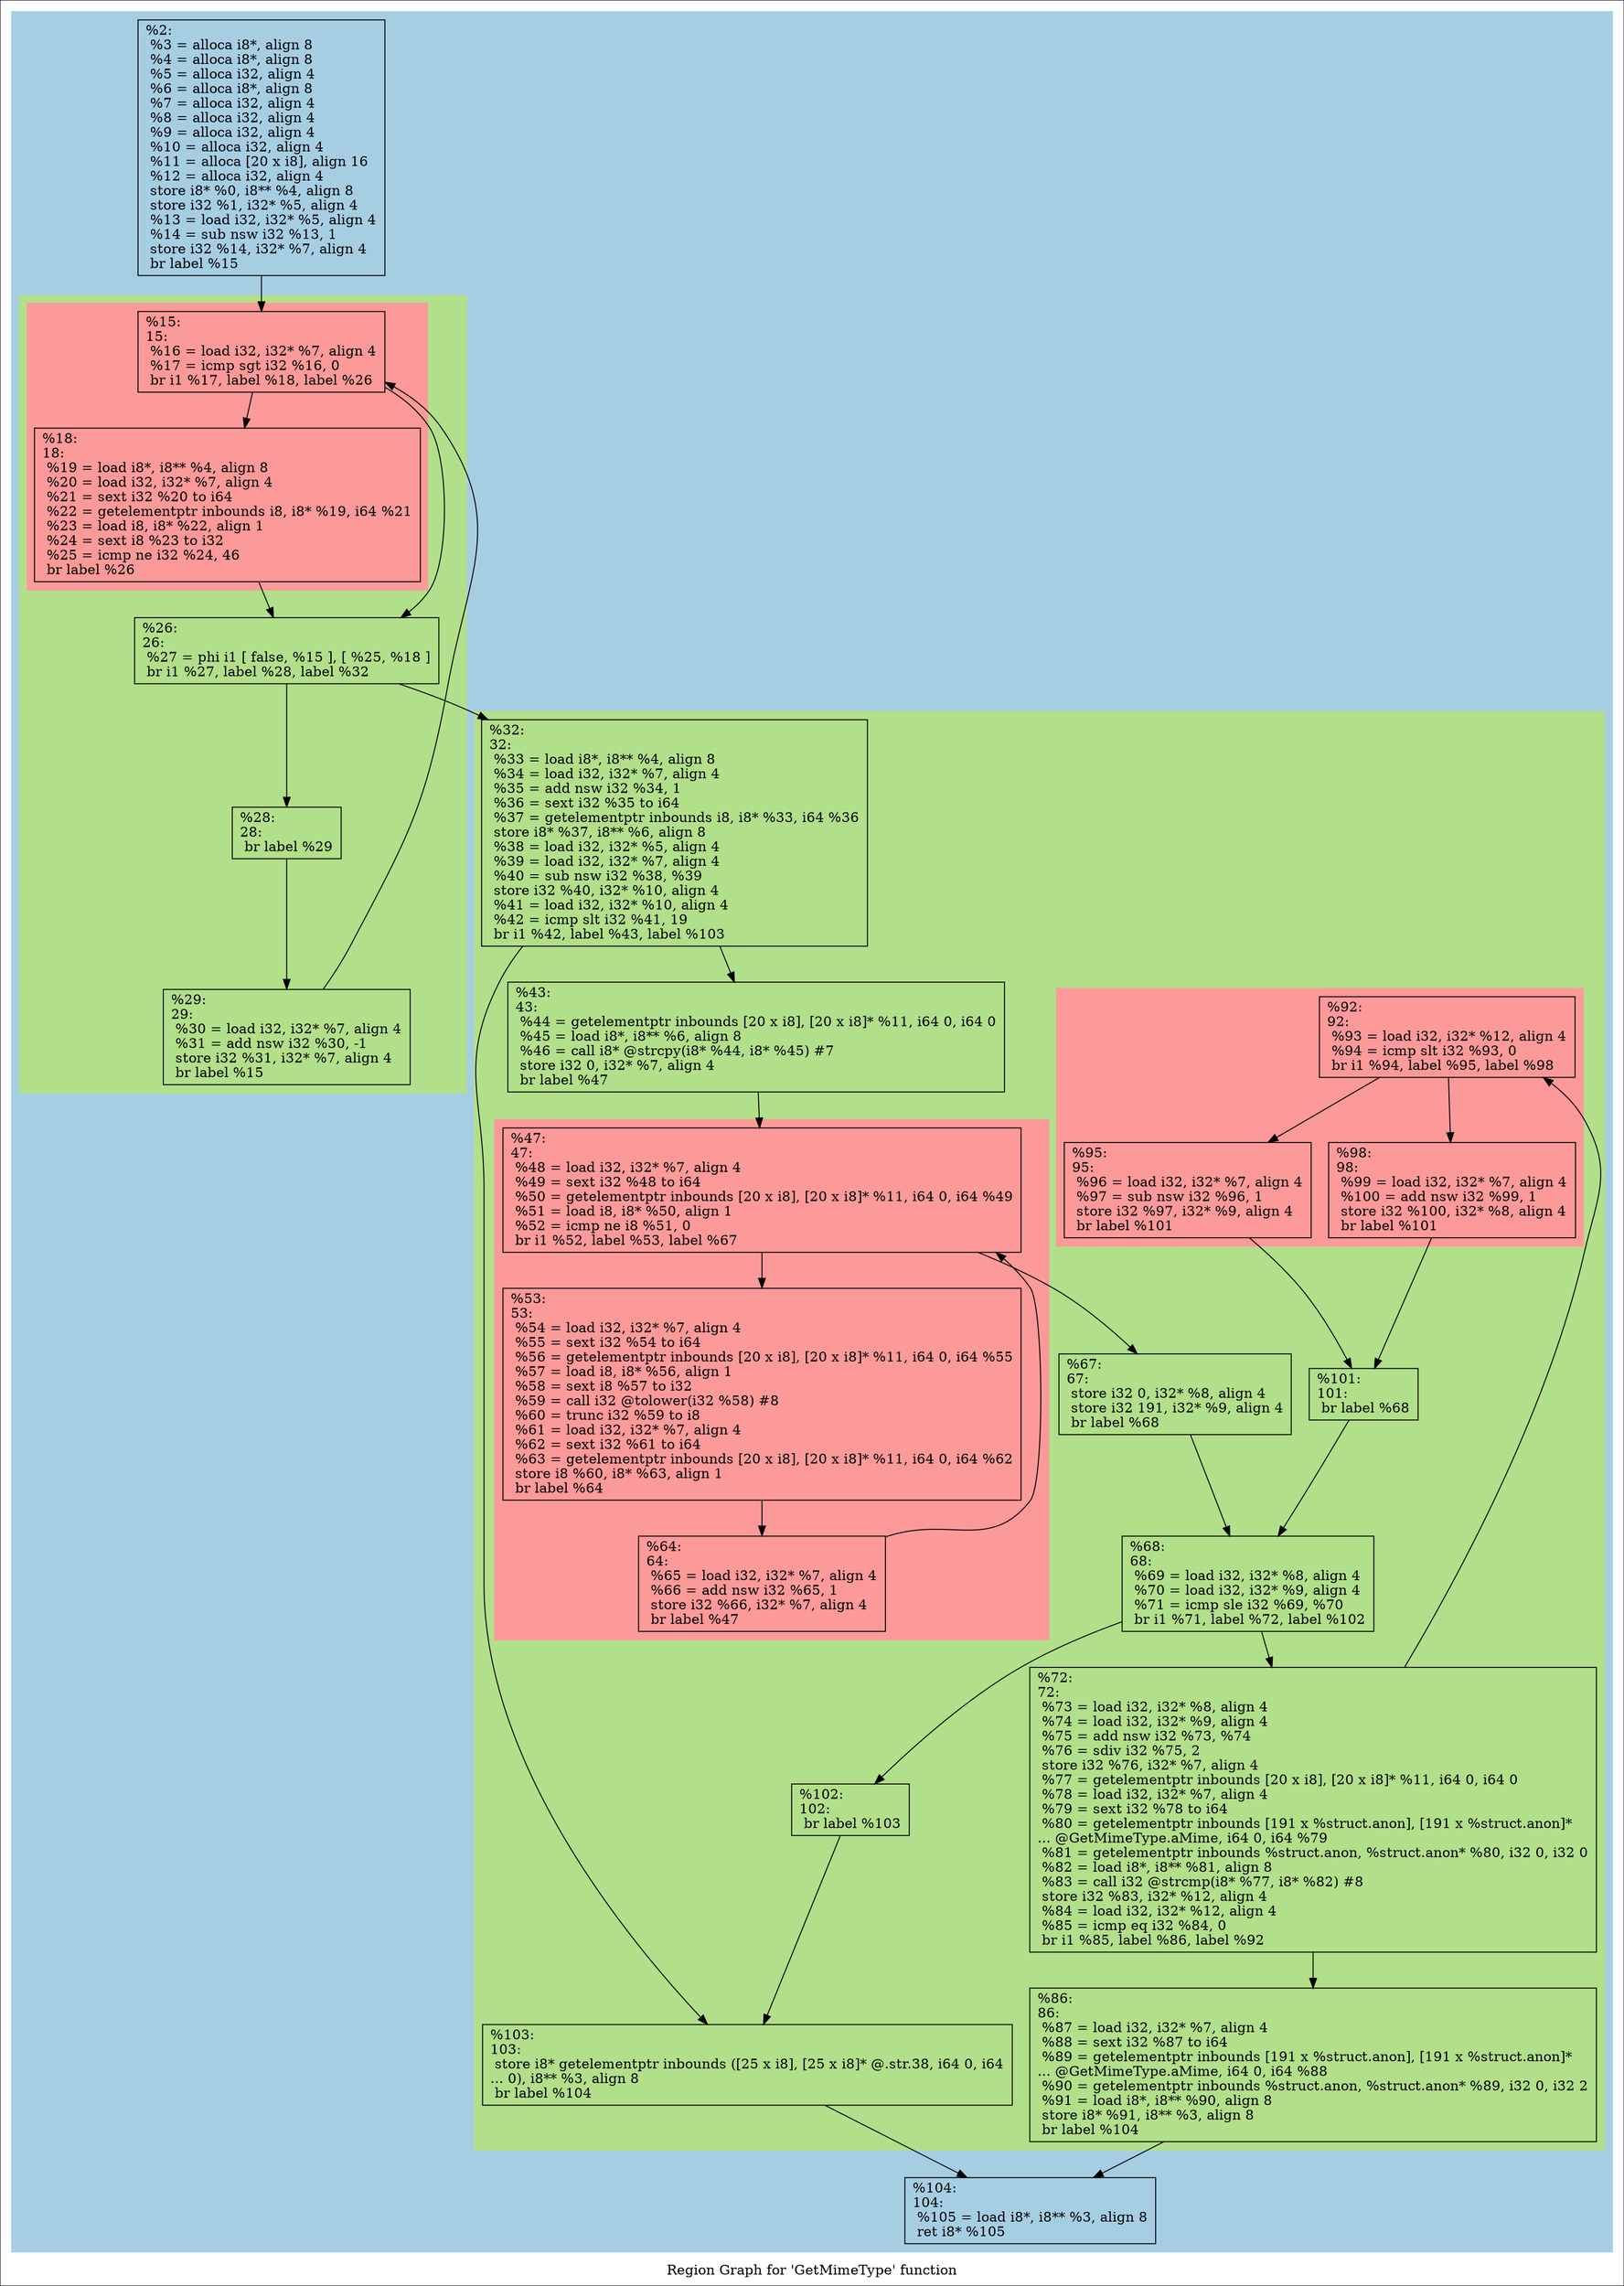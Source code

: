 digraph "Region Graph for 'GetMimeType' function" {
	label="Region Graph for 'GetMimeType' function";

	Node0xc4f390 [shape=record,label="{%2:\l  %3 = alloca i8*, align 8\l  %4 = alloca i8*, align 8\l  %5 = alloca i32, align 4\l  %6 = alloca i8*, align 8\l  %7 = alloca i32, align 4\l  %8 = alloca i32, align 4\l  %9 = alloca i32, align 4\l  %10 = alloca i32, align 4\l  %11 = alloca [20 x i8], align 16\l  %12 = alloca i32, align 4\l  store i8* %0, i8** %4, align 8\l  store i32 %1, i32* %5, align 4\l  %13 = load i32, i32* %5, align 4\l  %14 = sub nsw i32 %13, 1\l  store i32 %14, i32* %7, align 4\l  br label %15\l}"];
	Node0xc4f390 -> Node0xc50e60;
	Node0xc50e60 [shape=record,label="{%15:\l15:                                               \l  %16 = load i32, i32* %7, align 4\l  %17 = icmp sgt i32 %16, 0\l  br i1 %17, label %18, label %26\l}"];
	Node0xc50e60 -> Node0xc52740;
	Node0xc50e60 -> Node0xc521c0;
	Node0xc52740 [shape=record,label="{%18:\l18:                                               \l  %19 = load i8*, i8** %4, align 8\l  %20 = load i32, i32* %7, align 4\l  %21 = sext i32 %20 to i64\l  %22 = getelementptr inbounds i8, i8* %19, i64 %21\l  %23 = load i8, i8* %22, align 1\l  %24 = sext i8 %23 to i32\l  %25 = icmp ne i32 %24, 46\l  br label %26\l}"];
	Node0xc52740 -> Node0xc521c0;
	Node0xc521c0 [shape=record,label="{%26:\l26:                                               \l  %27 = phi i1 [ false, %15 ], [ %25, %18 ]\l  br i1 %27, label %28, label %32\l}"];
	Node0xc521c0 -> Node0xc51b40;
	Node0xc521c0 -> Node0xc51a10;
	Node0xc51b40 [shape=record,label="{%28:\l28:                                               \l  br label %29\l}"];
	Node0xc51b40 -> Node0xc518e0;
	Node0xc518e0 [shape=record,label="{%29:\l29:                                               \l  %30 = load i32, i32* %7, align 4\l  %31 = add nsw i32 %30, -1\l  store i32 %31, i32* %7, align 4\l  br label %15\l}"];
	Node0xc518e0 -> Node0xc50e60[constraint=false];
	Node0xc51a10 [shape=record,label="{%32:\l32:                                               \l  %33 = load i8*, i8** %4, align 8\l  %34 = load i32, i32* %7, align 4\l  %35 = add nsw i32 %34, 1\l  %36 = sext i32 %35 to i64\l  %37 = getelementptr inbounds i8, i8* %33, i64 %36\l  store i8* %37, i8** %6, align 8\l  %38 = load i32, i32* %5, align 4\l  %39 = load i32, i32* %7, align 4\l  %40 = sub nsw i32 %38, %39\l  store i32 %40, i32* %10, align 4\l  %41 = load i32, i32* %10, align 4\l  %42 = icmp slt i32 %41, 19\l  br i1 %42, label %43, label %103\l}"];
	Node0xc51a10 -> Node0xc514e0;
	Node0xc51a10 -> Node0xc51260;
	Node0xc514e0 [shape=record,label="{%43:\l43:                                               \l  %44 = getelementptr inbounds [20 x i8], [20 x i8]* %11, i64 0, i64 0\l  %45 = load i8*, i8** %6, align 8\l  %46 = call i8* @strcpy(i8* %44, i8* %45) #7\l  store i32 0, i32* %7, align 4\l  br label %47\l}"];
	Node0xc514e0 -> Node0xc52b50;
	Node0xc52b50 [shape=record,label="{%47:\l47:                                               \l  %48 = load i32, i32* %7, align 4\l  %49 = sext i32 %48 to i64\l  %50 = getelementptr inbounds [20 x i8], [20 x i8]* %11, i64 0, i64 %49\l  %51 = load i8, i8* %50, align 1\l  %52 = icmp ne i8 %51, 0\l  br i1 %52, label %53, label %67\l}"];
	Node0xc52b50 -> Node0xc56470;
	Node0xc52b50 -> Node0xc55670;
	Node0xc56470 [shape=record,label="{%53:\l53:                                               \l  %54 = load i32, i32* %7, align 4\l  %55 = sext i32 %54 to i64\l  %56 = getelementptr inbounds [20 x i8], [20 x i8]* %11, i64 0, i64 %55\l  %57 = load i8, i8* %56, align 1\l  %58 = sext i8 %57 to i32\l  %59 = call i32 @tolower(i32 %58) #8\l  %60 = trunc i32 %59 to i8\l  %61 = load i32, i32* %7, align 4\l  %62 = sext i32 %61 to i64\l  %63 = getelementptr inbounds [20 x i8], [20 x i8]* %11, i64 0, i64 %62\l  store i8 %60, i8* %63, align 1\l  br label %64\l}"];
	Node0xc56470 -> Node0xc553f0;
	Node0xc553f0 [shape=record,label="{%64:\l64:                                               \l  %65 = load i32, i32* %7, align 4\l  %66 = add nsw i32 %65, 1\l  store i32 %66, i32* %7, align 4\l  br label %47\l}"];
	Node0xc553f0 -> Node0xc52b50[constraint=false];
	Node0xc55670 [shape=record,label="{%67:\l67:                                               \l  store i32 0, i32* %8, align 4\l  store i32 191, i32* %9, align 4\l  br label %68\l}"];
	Node0xc55670 -> Node0xc54e80;
	Node0xc54e80 [shape=record,label="{%68:\l68:                                               \l  %69 = load i32, i32* %8, align 4\l  %70 = load i32, i32* %9, align 4\l  %71 = icmp sle i32 %69, %70\l  br i1 %71, label %72, label %102\l}"];
	Node0xc54e80 -> Node0xc54870;
	Node0xc54e80 -> Node0xc503e0;
	Node0xc54870 [shape=record,label="{%72:\l72:                                               \l  %73 = load i32, i32* %8, align 4\l  %74 = load i32, i32* %9, align 4\l  %75 = add nsw i32 %73, %74\l  %76 = sdiv i32 %75, 2\l  store i32 %76, i32* %7, align 4\l  %77 = getelementptr inbounds [20 x i8], [20 x i8]* %11, i64 0, i64 0\l  %78 = load i32, i32* %7, align 4\l  %79 = sext i32 %78 to i64\l  %80 = getelementptr inbounds [191 x %struct.anon], [191 x %struct.anon]*\l... @GetMimeType.aMime, i64 0, i64 %79\l  %81 = getelementptr inbounds %struct.anon, %struct.anon* %80, i32 0, i32 0\l  %82 = load i8*, i8** %81, align 8\l  %83 = call i32 @strcmp(i8* %77, i8* %82) #8\l  store i32 %83, i32* %12, align 4\l  %84 = load i32, i32* %12, align 4\l  %85 = icmp eq i32 %84, 0\l  br i1 %85, label %86, label %92\l}"];
	Node0xc54870 -> Node0xc52e90;
	Node0xc54870 -> Node0xc57b30;
	Node0xc52e90 [shape=record,label="{%86:\l86:                                               \l  %87 = load i32, i32* %7, align 4\l  %88 = sext i32 %87 to i64\l  %89 = getelementptr inbounds [191 x %struct.anon], [191 x %struct.anon]*\l... @GetMimeType.aMime, i64 0, i64 %88\l  %90 = getelementptr inbounds %struct.anon, %struct.anon* %89, i32 0, i32 2\l  %91 = load i8*, i8** %90, align 8\l  store i8* %91, i8** %3, align 8\l  br label %104\l}"];
	Node0xc52e90 -> Node0xbd1600;
	Node0xbd1600 [shape=record,label="{%104:\l104:                                              \l  %105 = load i8*, i8** %3, align 8\l  ret i8* %105\l}"];
	Node0xc57b30 [shape=record,label="{%92:\l92:                                               \l  %93 = load i32, i32* %12, align 4\l  %94 = icmp slt i32 %93, 0\l  br i1 %94, label %95, label %98\l}"];
	Node0xc57b30 -> Node0xc711f0;
	Node0xc57b30 -> Node0xbd19e0;
	Node0xc711f0 [shape=record,label="{%95:\l95:                                               \l  %96 = load i32, i32* %7, align 4\l  %97 = sub nsw i32 %96, 1\l  store i32 %97, i32* %9, align 4\l  br label %101\l}"];
	Node0xc711f0 -> Node0xbb9d00;
	Node0xbb9d00 [shape=record,label="{%101:\l101:                                              \l  br label %68\l}"];
	Node0xbb9d00 -> Node0xc54e80;
	Node0xbd19e0 [shape=record,label="{%98:\l98:                                               \l  %99 = load i32, i32* %7, align 4\l  %100 = add nsw i32 %99, 1\l  store i32 %100, i32* %8, align 4\l  br label %101\l}"];
	Node0xbd19e0 -> Node0xbb9d00;
	Node0xc503e0 [shape=record,label="{%102:\l102:                                              \l  br label %103\l}"];
	Node0xc503e0 -> Node0xc51260;
	Node0xc51260 [shape=record,label="{%103:\l103:                                              \l  store i8* getelementptr inbounds ([25 x i8], [25 x i8]* @.str.38, i64 0, i64\l... 0), i8** %3, align 8\l  br label %104\l}"];
	Node0xc51260 -> Node0xbd1600;
	colorscheme = "paired12"
        subgraph cluster_0xbcec40 {
          label = "";
          style = filled;
          color = 1
          subgraph cluster_0xc72b80 {
            label = "";
            style = filled;
            color = 3
            subgraph cluster_0xb47640 {
              label = "";
              style = filled;
              color = 5
              Node0xc50e60;
              Node0xc52740;
            }
            Node0xc521c0;
            Node0xc51b40;
            Node0xc518e0;
          }
          subgraph cluster_0xc7b510 {
            label = "";
            style = filled;
            color = 3
            subgraph cluster_0xc22760 {
              label = "";
              style = filled;
              color = 5
              Node0xc52b50;
              Node0xc56470;
              Node0xc553f0;
            }
            subgraph cluster_0xc7e760 {
              label = "";
              style = filled;
              color = 5
              Node0xc57b30;
              Node0xc711f0;
              Node0xbd19e0;
            }
            Node0xc51a10;
            Node0xc514e0;
            Node0xc55670;
            Node0xc54e80;
            Node0xc54870;
            Node0xc52e90;
            Node0xbb9d00;
            Node0xc503e0;
            Node0xc51260;
          }
          Node0xc4f390;
          Node0xbd1600;
        }
}
